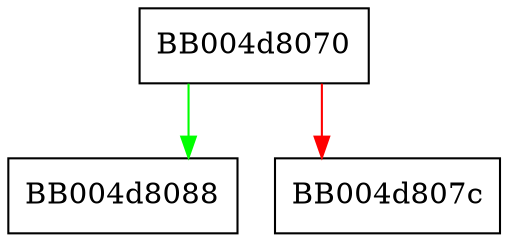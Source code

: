 digraph custom_ext_free_old_cb_wrap {
  node [shape="box"];
  graph [splines=ortho];
  BB004d8070 -> BB004d8088 [color="green"];
  BB004d8070 -> BB004d807c [color="red"];
}